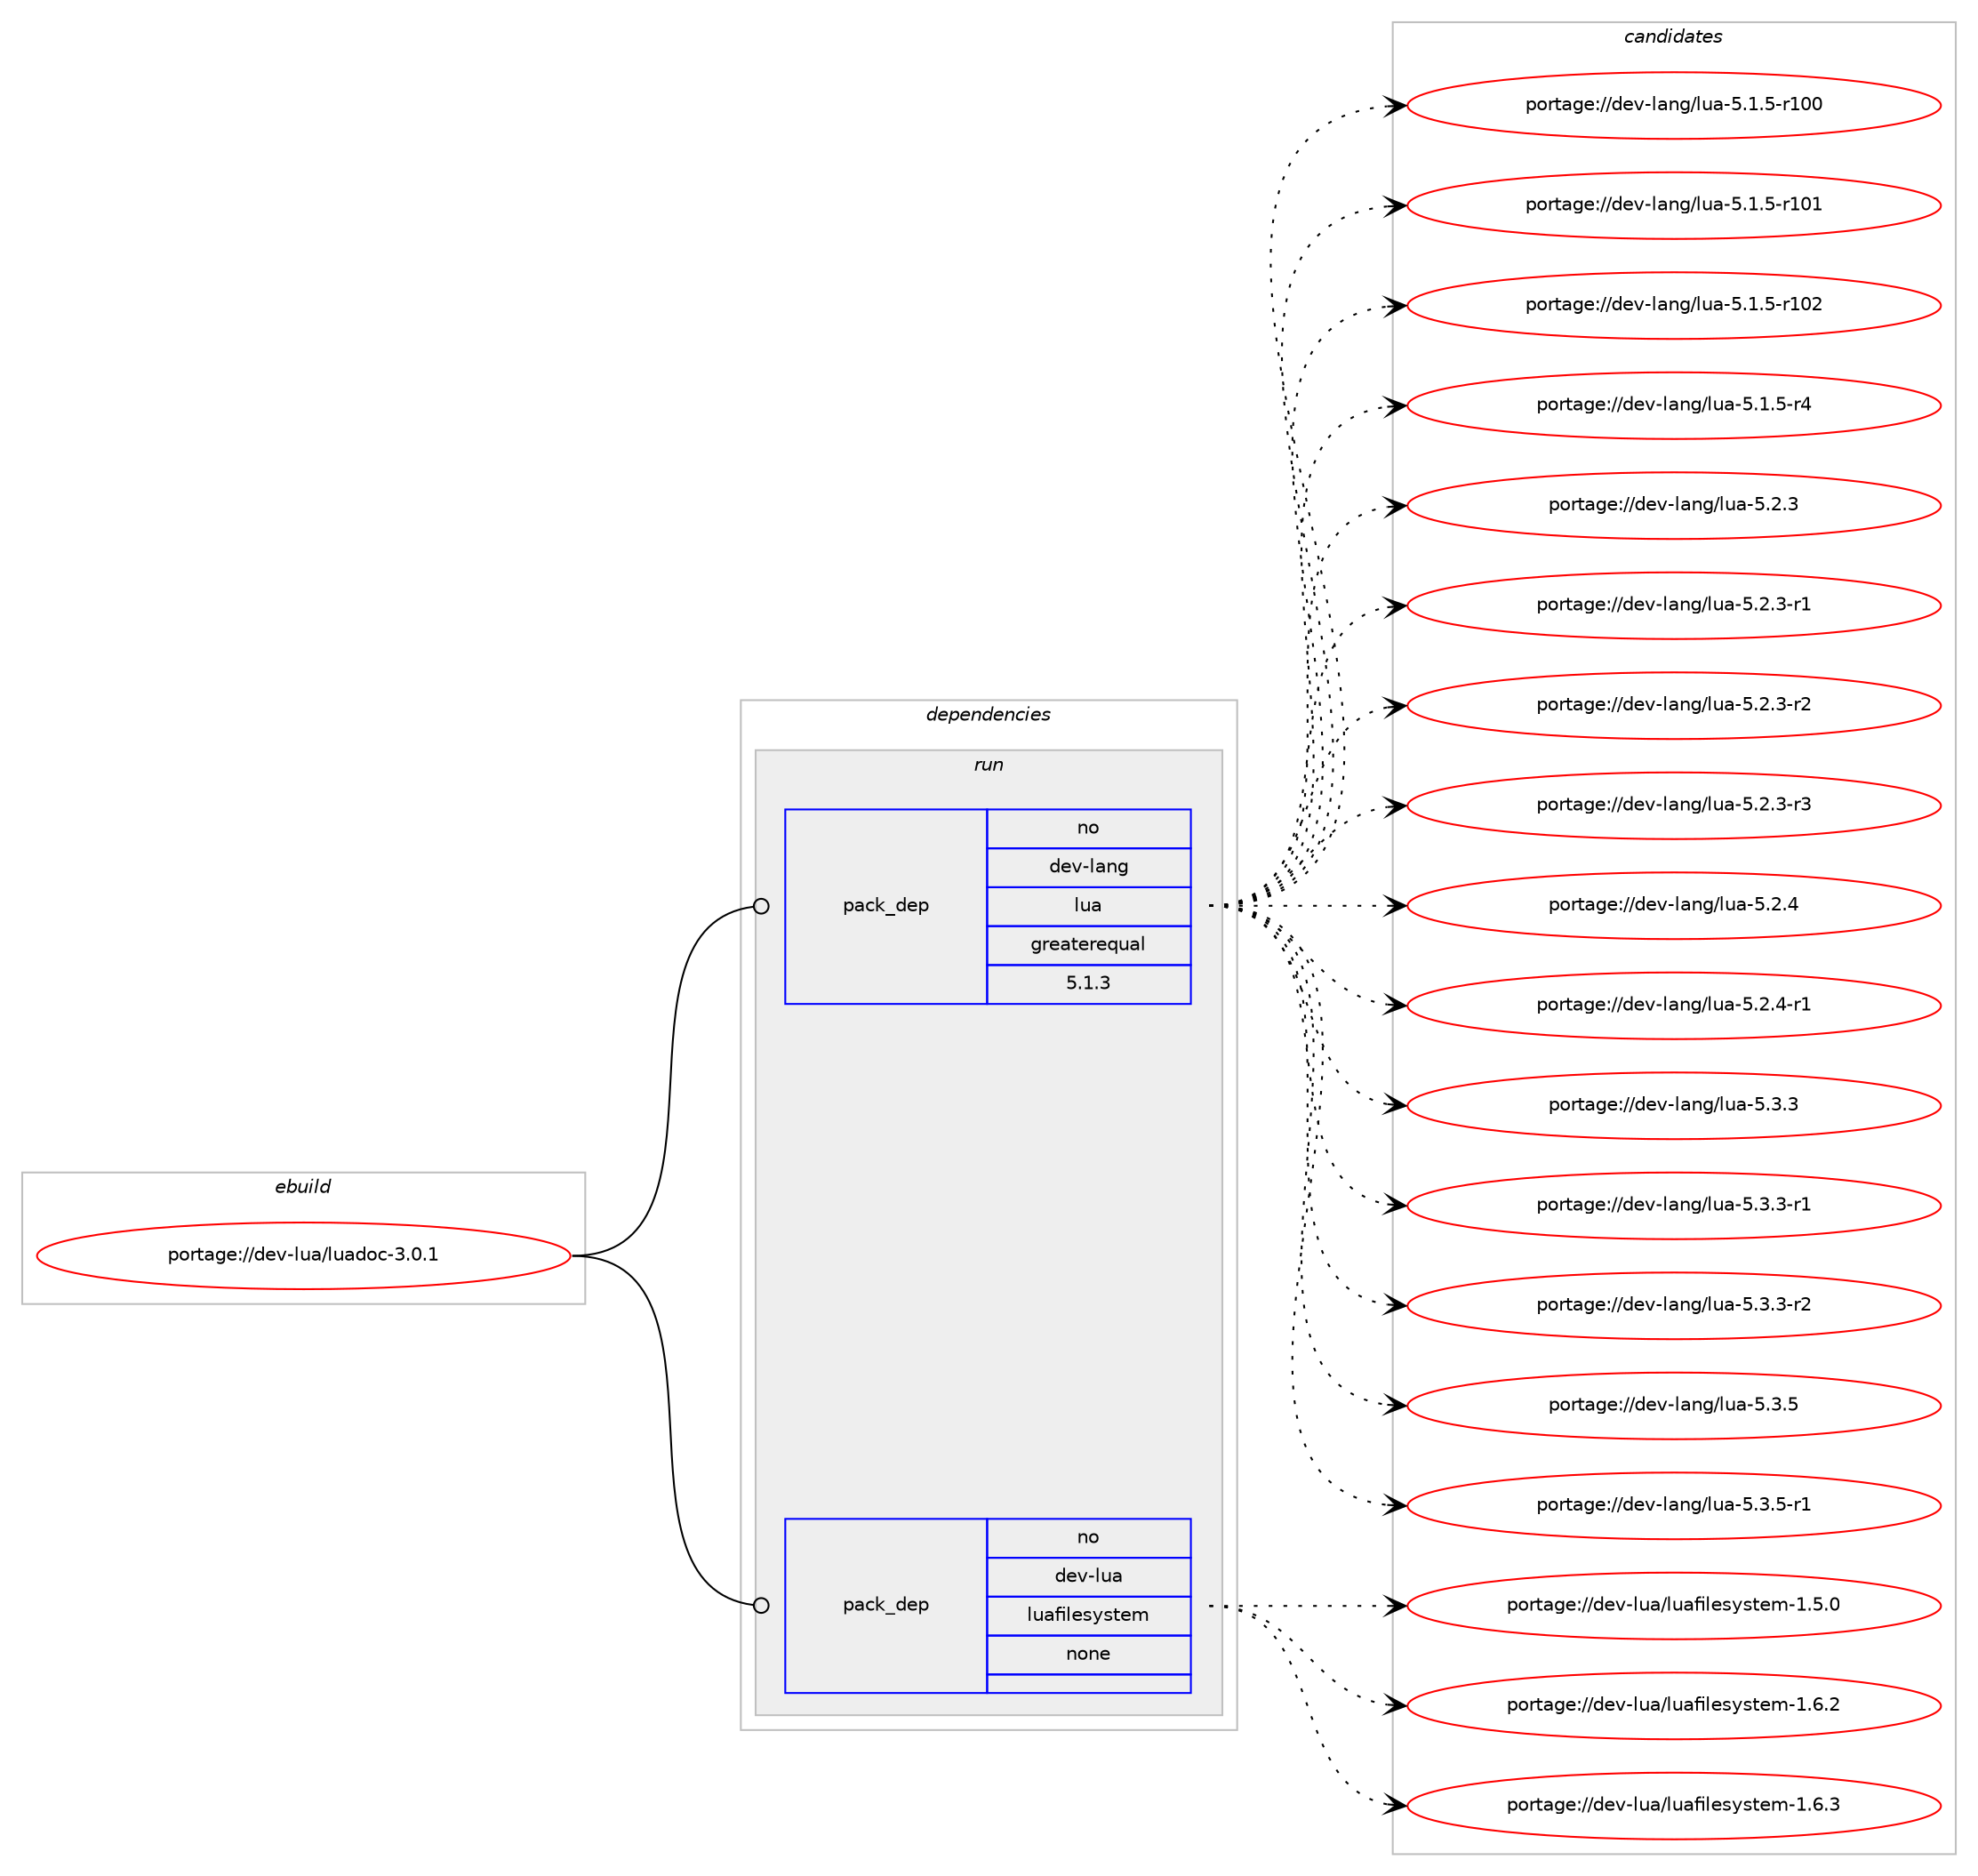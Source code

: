 digraph prolog {

# *************
# Graph options
# *************

newrank=true;
concentrate=true;
compound=true;
graph [rankdir=LR,fontname=Helvetica,fontsize=10,ranksep=1.5];#, ranksep=2.5, nodesep=0.2];
edge  [arrowhead=vee];
node  [fontname=Helvetica,fontsize=10];

# **********
# The ebuild
# **********

subgraph cluster_leftcol {
color=gray;
rank=same;
label=<<i>ebuild</i>>;
id [label="portage://dev-lua/luadoc-3.0.1", color=red, width=4, href="../dev-lua/luadoc-3.0.1.svg"];
}

# ****************
# The dependencies
# ****************

subgraph cluster_midcol {
color=gray;
label=<<i>dependencies</i>>;
subgraph cluster_compile {
fillcolor="#eeeeee";
style=filled;
label=<<i>compile</i>>;
}
subgraph cluster_compileandrun {
fillcolor="#eeeeee";
style=filled;
label=<<i>compile and run</i>>;
}
subgraph cluster_run {
fillcolor="#eeeeee";
style=filled;
label=<<i>run</i>>;
subgraph pack80043 {
dependency105466 [label=<<TABLE BORDER="0" CELLBORDER="1" CELLSPACING="0" CELLPADDING="4" WIDTH="220"><TR><TD ROWSPAN="6" CELLPADDING="30">pack_dep</TD></TR><TR><TD WIDTH="110">no</TD></TR><TR><TD>dev-lang</TD></TR><TR><TD>lua</TD></TR><TR><TD>greaterequal</TD></TR><TR><TD>5.1.3</TD></TR></TABLE>>, shape=none, color=blue];
}
id:e -> dependency105466:w [weight=20,style="solid",arrowhead="odot"];
subgraph pack80044 {
dependency105467 [label=<<TABLE BORDER="0" CELLBORDER="1" CELLSPACING="0" CELLPADDING="4" WIDTH="220"><TR><TD ROWSPAN="6" CELLPADDING="30">pack_dep</TD></TR><TR><TD WIDTH="110">no</TD></TR><TR><TD>dev-lua</TD></TR><TR><TD>luafilesystem</TD></TR><TR><TD>none</TD></TR><TR><TD></TD></TR></TABLE>>, shape=none, color=blue];
}
id:e -> dependency105467:w [weight=20,style="solid",arrowhead="odot"];
}
}

# **************
# The candidates
# **************

subgraph cluster_choices {
rank=same;
color=gray;
label=<<i>candidates</i>>;

subgraph choice80043 {
color=black;
nodesep=1;
choiceportage1001011184510897110103471081179745534649465345114494848 [label="portage://dev-lang/lua-5.1.5-r100", color=red, width=4,href="../dev-lang/lua-5.1.5-r100.svg"];
choiceportage1001011184510897110103471081179745534649465345114494849 [label="portage://dev-lang/lua-5.1.5-r101", color=red, width=4,href="../dev-lang/lua-5.1.5-r101.svg"];
choiceportage1001011184510897110103471081179745534649465345114494850 [label="portage://dev-lang/lua-5.1.5-r102", color=red, width=4,href="../dev-lang/lua-5.1.5-r102.svg"];
choiceportage100101118451089711010347108117974553464946534511452 [label="portage://dev-lang/lua-5.1.5-r4", color=red, width=4,href="../dev-lang/lua-5.1.5-r4.svg"];
choiceportage10010111845108971101034710811797455346504651 [label="portage://dev-lang/lua-5.2.3", color=red, width=4,href="../dev-lang/lua-5.2.3.svg"];
choiceportage100101118451089711010347108117974553465046514511449 [label="portage://dev-lang/lua-5.2.3-r1", color=red, width=4,href="../dev-lang/lua-5.2.3-r1.svg"];
choiceportage100101118451089711010347108117974553465046514511450 [label="portage://dev-lang/lua-5.2.3-r2", color=red, width=4,href="../dev-lang/lua-5.2.3-r2.svg"];
choiceportage100101118451089711010347108117974553465046514511451 [label="portage://dev-lang/lua-5.2.3-r3", color=red, width=4,href="../dev-lang/lua-5.2.3-r3.svg"];
choiceportage10010111845108971101034710811797455346504652 [label="portage://dev-lang/lua-5.2.4", color=red, width=4,href="../dev-lang/lua-5.2.4.svg"];
choiceportage100101118451089711010347108117974553465046524511449 [label="portage://dev-lang/lua-5.2.4-r1", color=red, width=4,href="../dev-lang/lua-5.2.4-r1.svg"];
choiceportage10010111845108971101034710811797455346514651 [label="portage://dev-lang/lua-5.3.3", color=red, width=4,href="../dev-lang/lua-5.3.3.svg"];
choiceportage100101118451089711010347108117974553465146514511449 [label="portage://dev-lang/lua-5.3.3-r1", color=red, width=4,href="../dev-lang/lua-5.3.3-r1.svg"];
choiceportage100101118451089711010347108117974553465146514511450 [label="portage://dev-lang/lua-5.3.3-r2", color=red, width=4,href="../dev-lang/lua-5.3.3-r2.svg"];
choiceportage10010111845108971101034710811797455346514653 [label="portage://dev-lang/lua-5.3.5", color=red, width=4,href="../dev-lang/lua-5.3.5.svg"];
choiceportage100101118451089711010347108117974553465146534511449 [label="portage://dev-lang/lua-5.3.5-r1", color=red, width=4,href="../dev-lang/lua-5.3.5-r1.svg"];
dependency105466:e -> choiceportage1001011184510897110103471081179745534649465345114494848:w [style=dotted,weight="100"];
dependency105466:e -> choiceportage1001011184510897110103471081179745534649465345114494849:w [style=dotted,weight="100"];
dependency105466:e -> choiceportage1001011184510897110103471081179745534649465345114494850:w [style=dotted,weight="100"];
dependency105466:e -> choiceportage100101118451089711010347108117974553464946534511452:w [style=dotted,weight="100"];
dependency105466:e -> choiceportage10010111845108971101034710811797455346504651:w [style=dotted,weight="100"];
dependency105466:e -> choiceportage100101118451089711010347108117974553465046514511449:w [style=dotted,weight="100"];
dependency105466:e -> choiceportage100101118451089711010347108117974553465046514511450:w [style=dotted,weight="100"];
dependency105466:e -> choiceportage100101118451089711010347108117974553465046514511451:w [style=dotted,weight="100"];
dependency105466:e -> choiceportage10010111845108971101034710811797455346504652:w [style=dotted,weight="100"];
dependency105466:e -> choiceportage100101118451089711010347108117974553465046524511449:w [style=dotted,weight="100"];
dependency105466:e -> choiceportage10010111845108971101034710811797455346514651:w [style=dotted,weight="100"];
dependency105466:e -> choiceportage100101118451089711010347108117974553465146514511449:w [style=dotted,weight="100"];
dependency105466:e -> choiceportage100101118451089711010347108117974553465146514511450:w [style=dotted,weight="100"];
dependency105466:e -> choiceportage10010111845108971101034710811797455346514653:w [style=dotted,weight="100"];
dependency105466:e -> choiceportage100101118451089711010347108117974553465146534511449:w [style=dotted,weight="100"];
}
subgraph choice80044 {
color=black;
nodesep=1;
choiceportage10010111845108117974710811797102105108101115121115116101109454946534648 [label="portage://dev-lua/luafilesystem-1.5.0", color=red, width=4,href="../dev-lua/luafilesystem-1.5.0.svg"];
choiceportage10010111845108117974710811797102105108101115121115116101109454946544650 [label="portage://dev-lua/luafilesystem-1.6.2", color=red, width=4,href="../dev-lua/luafilesystem-1.6.2.svg"];
choiceportage10010111845108117974710811797102105108101115121115116101109454946544651 [label="portage://dev-lua/luafilesystem-1.6.3", color=red, width=4,href="../dev-lua/luafilesystem-1.6.3.svg"];
dependency105467:e -> choiceportage10010111845108117974710811797102105108101115121115116101109454946534648:w [style=dotted,weight="100"];
dependency105467:e -> choiceportage10010111845108117974710811797102105108101115121115116101109454946544650:w [style=dotted,weight="100"];
dependency105467:e -> choiceportage10010111845108117974710811797102105108101115121115116101109454946544651:w [style=dotted,weight="100"];
}
}

}

